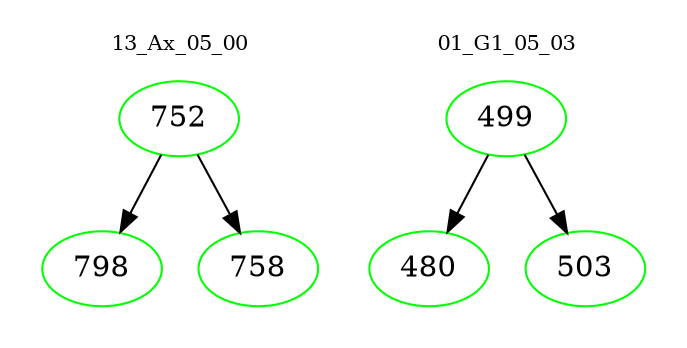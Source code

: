digraph{
subgraph cluster_0 {
color = white
label = "13_Ax_05_00";
fontsize=10;
T0_752 [label="752", color="green"]
T0_752 -> T0_798 [color="black"]
T0_798 [label="798", color="green"]
T0_752 -> T0_758 [color="black"]
T0_758 [label="758", color="green"]
}
subgraph cluster_1 {
color = white
label = "01_G1_05_03";
fontsize=10;
T1_499 [label="499", color="green"]
T1_499 -> T1_480 [color="black"]
T1_480 [label="480", color="green"]
T1_499 -> T1_503 [color="black"]
T1_503 [label="503", color="green"]
}
}
